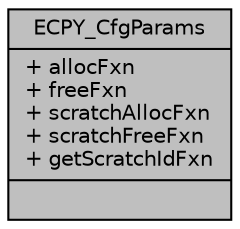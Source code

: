 digraph "ECPY_CfgParams"
{
  edge [fontname="Helvetica",fontsize="10",labelfontname="Helvetica",labelfontsize="10"];
  node [fontname="Helvetica",fontsize="10",shape=record];
  Node1 [label="{ECPY_CfgParams\n|+ allocFxn\l+ freeFxn\l+ scratchAllocFxn\l+ scratchFreeFxn\l+ getScratchIdFxn\l|}",height=0.2,width=0.4,color="black", fillcolor="grey75", style="filled", fontcolor="black"];
}
